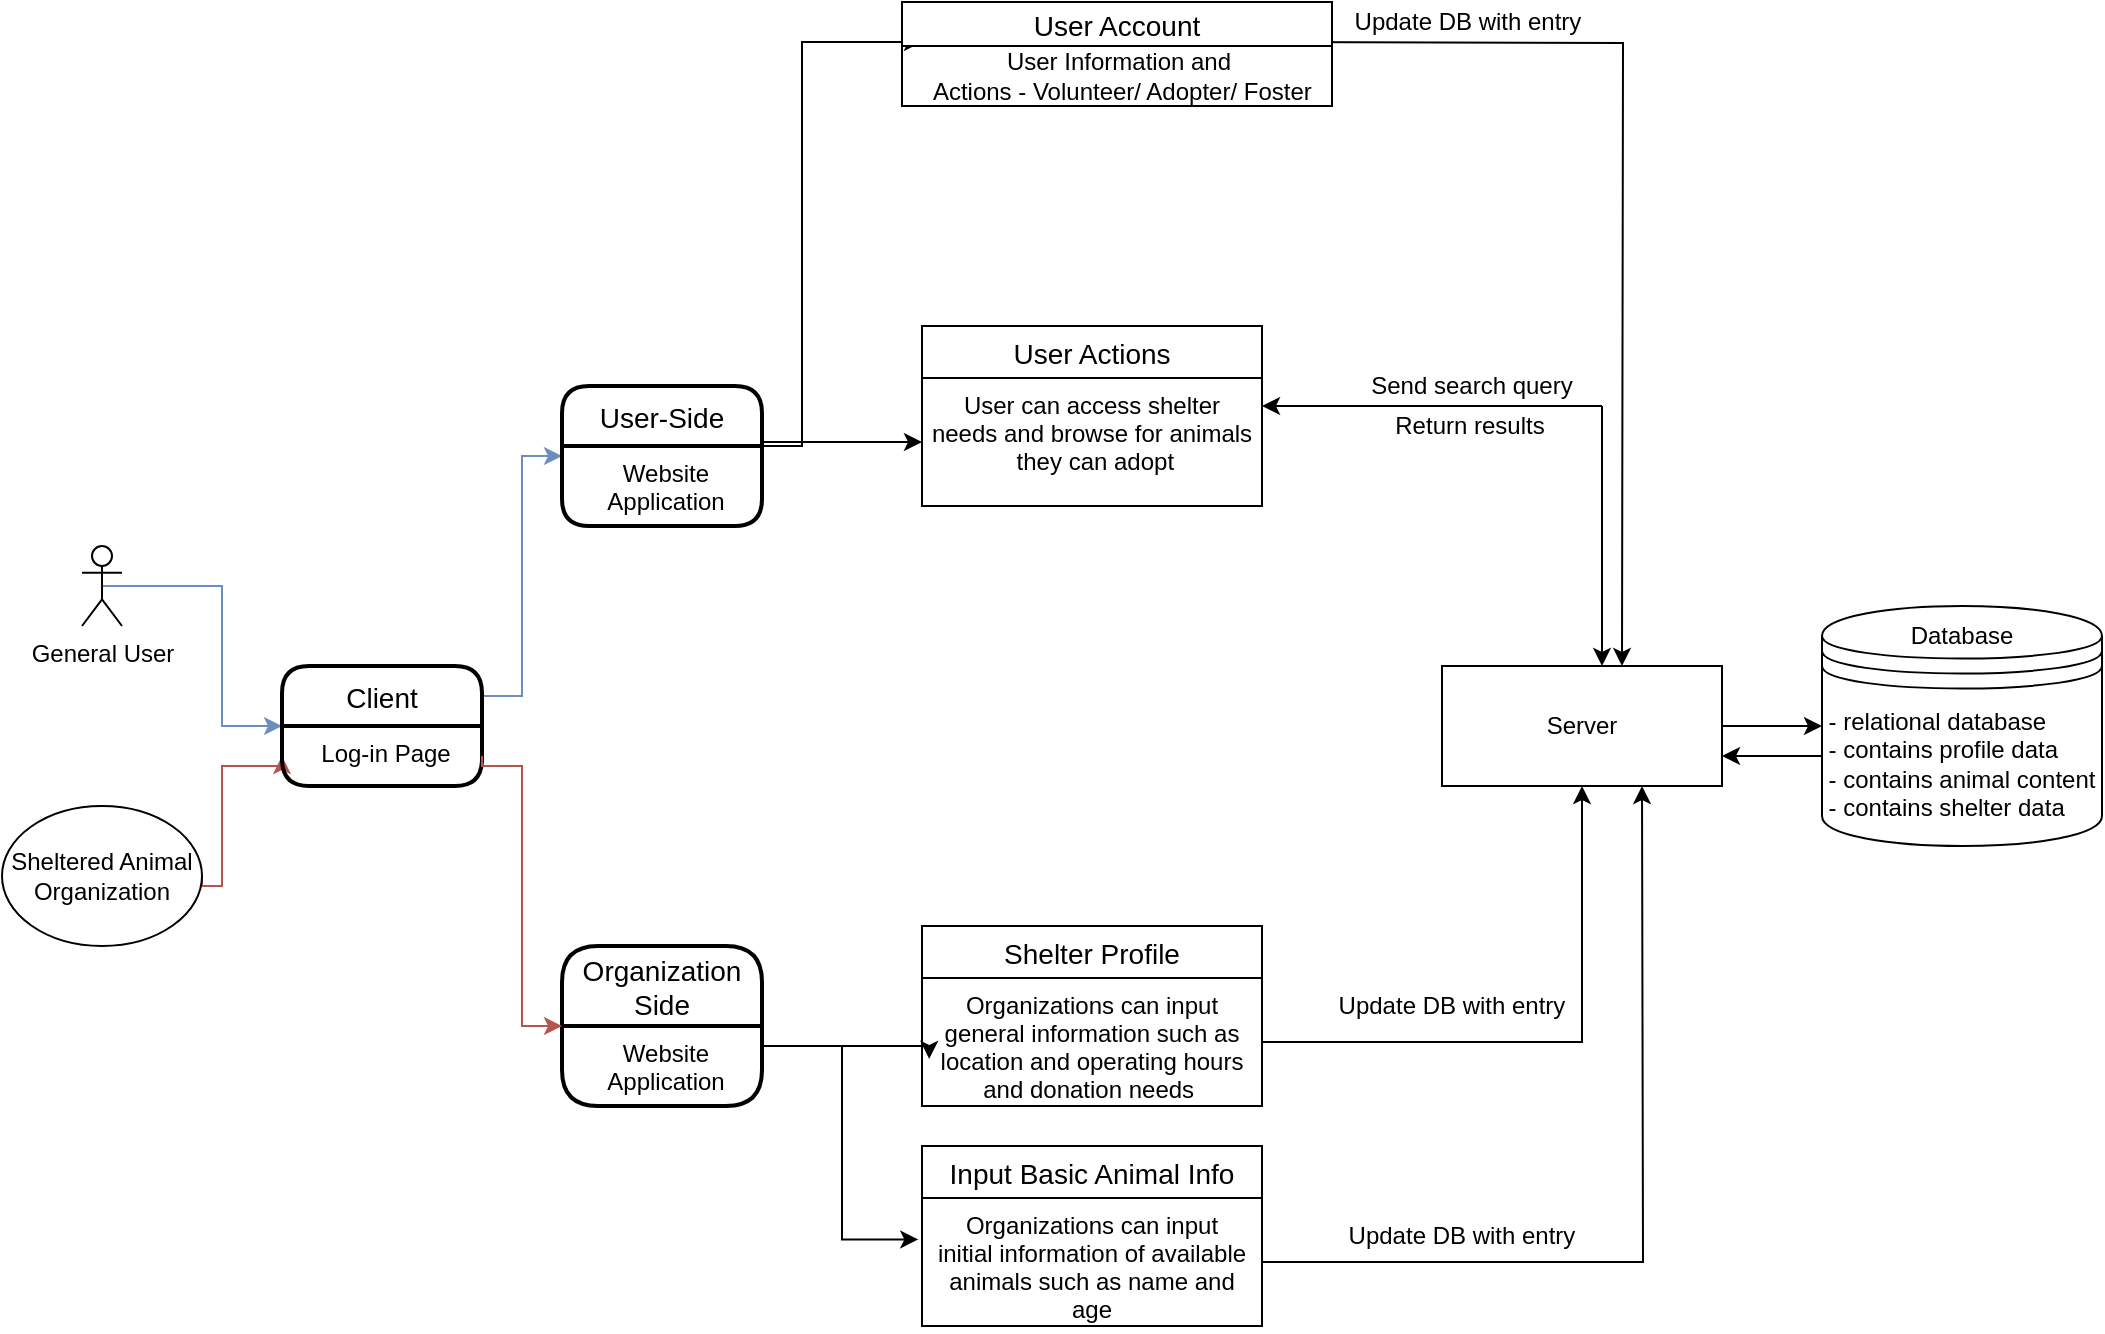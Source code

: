 <mxfile version="13.7.3" type="github"><diagram id="kgpKYQtTHZ0yAKxKKP6v" name="Page-1"><mxGraphModel dx="1358" dy="830" grid="1" gridSize="10" guides="1" tooltips="1" connect="1" arrows="1" fold="1" page="1" pageScale="1" pageWidth="1100" pageHeight="850" math="0" shadow="0"><root><mxCell id="0"/><mxCell id="1" parent="0"/><mxCell id="EIJOF7jsqAvLTZ7Q2YNP-32" style="edgeStyle=orthogonalEdgeStyle;rounded=0;orthogonalLoop=1;jettySize=auto;html=1;exitX=0.5;exitY=0.5;exitDx=0;exitDy=0;exitPerimeter=0;entryX=0;entryY=0;entryDx=0;entryDy=0;fillColor=#dae8fc;strokeColor=#6c8ebf;" parent="1" source="EIJOF7jsqAvLTZ7Q2YNP-3" target="EIJOF7jsqAvLTZ7Q2YNP-16" edge="1"><mxGeometry relative="1" as="geometry"><Array as="points"><mxPoint x="150" y="350"/><mxPoint x="150" y="420"/></Array></mxGeometry></mxCell><mxCell id="EIJOF7jsqAvLTZ7Q2YNP-3" value="General User" style="shape=umlActor;verticalLabelPosition=bottom;verticalAlign=top;html=1;outlineConnect=0;" parent="1" vertex="1"><mxGeometry x="80" y="330" width="20" height="40" as="geometry"/></mxCell><mxCell id="EIJOF7jsqAvLTZ7Q2YNP-24" style="edgeStyle=orthogonalEdgeStyle;rounded=0;orthogonalLoop=1;jettySize=auto;html=1;exitX=1;exitY=0.5;exitDx=0;exitDy=0;entryX=0;entryY=0.5;entryDx=0;entryDy=0;fillColor=#f8cecc;strokeColor=#b85450;" parent="1" source="EIJOF7jsqAvLTZ7Q2YNP-10" target="EIJOF7jsqAvLTZ7Q2YNP-16" edge="1"><mxGeometry relative="1" as="geometry"><Array as="points"><mxPoint x="140" y="500"/><mxPoint x="150" y="500"/><mxPoint x="150" y="440"/></Array></mxGeometry></mxCell><mxCell id="EIJOF7jsqAvLTZ7Q2YNP-10" value="Sheltered Animal Organization" style="ellipse;whiteSpace=wrap;html=1;" parent="1" vertex="1"><mxGeometry x="40" y="460" width="100" height="70" as="geometry"/></mxCell><mxCell id="EIJOF7jsqAvLTZ7Q2YNP-35" style="edgeStyle=orthogonalEdgeStyle;rounded=0;orthogonalLoop=1;jettySize=auto;html=1;exitX=1;exitY=0.25;exitDx=0;exitDy=0;entryX=0;entryY=0.5;entryDx=0;entryDy=0;fillColor=#dae8fc;strokeColor=#6c8ebf;" parent="1" source="EIJOF7jsqAvLTZ7Q2YNP-15" target="EIJOF7jsqAvLTZ7Q2YNP-25" edge="1"><mxGeometry relative="1" as="geometry"/></mxCell><mxCell id="EIJOF7jsqAvLTZ7Q2YNP-15" value="Client" style="swimlane;childLayout=stackLayout;horizontal=1;startSize=30;horizontalStack=0;rounded=1;fontSize=14;fontStyle=0;strokeWidth=2;resizeParent=0;resizeLast=1;shadow=0;dashed=0;align=center;" parent="1" vertex="1"><mxGeometry x="180" y="390" width="100" height="60" as="geometry"/></mxCell><mxCell id="EIJOF7jsqAvLTZ7Q2YNP-16" value="Log-in Page" style="align=center;strokeColor=none;fillColor=none;spacingLeft=4;fontSize=12;verticalAlign=top;resizable=0;rotatable=0;part=1;" parent="EIJOF7jsqAvLTZ7Q2YNP-15" vertex="1"><mxGeometry y="30" width="100" height="30" as="geometry"/></mxCell><mxCell id="EIJOF7jsqAvLTZ7Q2YNP-25" value="User-Side" style="swimlane;childLayout=stackLayout;horizontal=1;startSize=30;horizontalStack=0;rounded=1;fontSize=14;fontStyle=0;strokeWidth=2;resizeParent=0;resizeLast=1;shadow=0;dashed=0;align=center;" parent="1" vertex="1"><mxGeometry x="320" y="250" width="100" height="70" as="geometry"/></mxCell><mxCell id="EIJOF7jsqAvLTZ7Q2YNP-26" value="Website&#10;Application" style="align=center;strokeColor=none;fillColor=none;spacingLeft=4;fontSize=12;verticalAlign=top;resizable=0;rotatable=0;part=1;" parent="EIJOF7jsqAvLTZ7Q2YNP-25" vertex="1"><mxGeometry y="30" width="100" height="40" as="geometry"/></mxCell><mxCell id="EIJOF7jsqAvLTZ7Q2YNP-28" value="Organization&#10;Side" style="swimlane;childLayout=stackLayout;horizontal=1;startSize=40;horizontalStack=0;rounded=1;fontSize=14;fontStyle=0;strokeWidth=2;resizeParent=0;resizeLast=1;shadow=0;dashed=0;align=center;" parent="1" vertex="1"><mxGeometry x="320" y="530" width="100" height="80" as="geometry"/></mxCell><mxCell id="EIJOF7jsqAvLTZ7Q2YNP-29" value="Website&#10;Application" style="align=center;strokeColor=none;fillColor=none;spacingLeft=4;fontSize=12;verticalAlign=top;resizable=0;rotatable=0;part=1;" parent="EIJOF7jsqAvLTZ7Q2YNP-28" vertex="1"><mxGeometry y="40" width="100" height="40" as="geometry"/></mxCell><mxCell id="EIJOF7jsqAvLTZ7Q2YNP-36" style="edgeStyle=orthogonalEdgeStyle;rounded=0;orthogonalLoop=1;jettySize=auto;html=1;exitX=1;exitY=0.5;exitDx=0;exitDy=0;entryX=0;entryY=0;entryDx=0;entryDy=0;fillColor=#f8cecc;strokeColor=#b85450;" parent="1" source="EIJOF7jsqAvLTZ7Q2YNP-16" target="EIJOF7jsqAvLTZ7Q2YNP-29" edge="1"><mxGeometry relative="1" as="geometry"><Array as="points"><mxPoint x="300" y="440"/><mxPoint x="300" y="570"/></Array></mxGeometry></mxCell><mxCell id="EIJOF7jsqAvLTZ7Q2YNP-39" value="User Actions" style="swimlane;fontStyle=0;childLayout=stackLayout;horizontal=1;startSize=26;horizontalStack=0;resizeParent=1;resizeParentMax=0;resizeLast=0;collapsible=1;marginBottom=0;align=center;fontSize=14;" parent="1" vertex="1"><mxGeometry x="500" y="220" width="170" height="90" as="geometry"/></mxCell><mxCell id="EIJOF7jsqAvLTZ7Q2YNP-40" value="User can access shelter&#10;needs and browse for animals&#10; they can adopt" style="text;strokeColor=none;fillColor=none;spacingLeft=4;spacingRight=4;overflow=hidden;rotatable=0;points=[[0,0.5],[1,0.5]];portConstraint=eastwest;fontSize=12;align=center;" parent="EIJOF7jsqAvLTZ7Q2YNP-39" vertex="1"><mxGeometry y="26" width="170" height="64" as="geometry"/></mxCell><mxCell id="EIJOF7jsqAvLTZ7Q2YNP-43" style="edgeStyle=orthogonalEdgeStyle;rounded=0;orthogonalLoop=1;jettySize=auto;html=1;exitX=1;exitY=0;exitDx=0;exitDy=0;entryX=0;entryY=0.5;entryDx=0;entryDy=0;" parent="1" source="EIJOF7jsqAvLTZ7Q2YNP-26" edge="1"><mxGeometry relative="1" as="geometry"><Array as="points"><mxPoint x="440" y="280"/><mxPoint x="440" y="78"/></Array><mxPoint x="500" y="78" as="targetPoint"/></mxGeometry></mxCell><mxCell id="EIJOF7jsqAvLTZ7Q2YNP-45" style="edgeStyle=orthogonalEdgeStyle;rounded=0;orthogonalLoop=1;jettySize=auto;html=1;exitX=1;exitY=0;exitDx=0;exitDy=0;entryX=0;entryY=0.5;entryDx=0;entryDy=0;" parent="1" source="EIJOF7jsqAvLTZ7Q2YNP-26" target="EIJOF7jsqAvLTZ7Q2YNP-40" edge="1"><mxGeometry relative="1" as="geometry"><Array as="points"><mxPoint x="420" y="278"/></Array></mxGeometry></mxCell><mxCell id="EIJOF7jsqAvLTZ7Q2YNP-70" style="edgeStyle=orthogonalEdgeStyle;rounded=0;orthogonalLoop=1;jettySize=auto;html=1;exitX=0;exitY=0.7;exitDx=0;exitDy=0;entryX=1;entryY=0.75;entryDx=0;entryDy=0;" parent="1" source="EIJOF7jsqAvLTZ7Q2YNP-50" edge="1" target="EIJOF7jsqAvLTZ7Q2YNP-59"><mxGeometry relative="1" as="geometry"><mxPoint x="1120" y="444.048" as="targetPoint"/><Array as="points"><mxPoint x="960" y="435"/></Array></mxGeometry></mxCell><mxCell id="EIJOF7jsqAvLTZ7Q2YNP-50" value="&lt;div style=&quot;text-align: left&quot;&gt;&lt;span&gt;- relational database&amp;nbsp;&lt;/span&gt;&lt;/div&gt;&lt;div style=&quot;text-align: left&quot;&gt;&lt;span&gt;- contains profile data&lt;/span&gt;&lt;/div&gt;&lt;div style=&quot;text-align: left&quot;&gt;&lt;span&gt;- contains animal content&lt;/span&gt;&lt;/div&gt;&lt;div style=&quot;text-align: left&quot;&gt;&lt;span&gt;- contains shelter data&lt;/span&gt;&lt;/div&gt;" style="shape=datastore;whiteSpace=wrap;html=1;align=center;" parent="1" vertex="1"><mxGeometry x="950" y="360" width="140" height="120" as="geometry"/></mxCell><mxCell id="EIJOF7jsqAvLTZ7Q2YNP-54" value="Database" style="text;html=1;strokeColor=none;fillColor=none;align=center;verticalAlign=middle;whiteSpace=wrap;rounded=0;" parent="1" vertex="1"><mxGeometry x="1000" y="360" width="40" height="30" as="geometry"/></mxCell><mxCell id="TU8y3ECzRJHeNkGj7cAE-20" value="" style="edgeStyle=orthogonalEdgeStyle;rounded=0;orthogonalLoop=1;jettySize=auto;html=1;" edge="1" parent="1" source="EIJOF7jsqAvLTZ7Q2YNP-59" target="EIJOF7jsqAvLTZ7Q2YNP-50"><mxGeometry relative="1" as="geometry"/></mxCell><mxCell id="EIJOF7jsqAvLTZ7Q2YNP-59" value="Server" style="rounded=0;whiteSpace=wrap;html=1;align=center;" parent="1" vertex="1"><mxGeometry x="760" y="390" width="140" height="60" as="geometry"/></mxCell><mxCell id="EIJOF7jsqAvLTZ7Q2YNP-72" style="edgeStyle=orthogonalEdgeStyle;rounded=0;orthogonalLoop=1;jettySize=auto;html=1;exitX=1;exitY=0.5;exitDx=0;exitDy=0;" parent="1" edge="1"><mxGeometry relative="1" as="geometry"><mxPoint x="850" y="390" as="targetPoint"/><mxPoint x="660" y="78" as="sourcePoint"/></mxGeometry></mxCell><mxCell id="EIJOF7jsqAvLTZ7Q2YNP-76" value="Update DB with entry" style="text;html=1;strokeColor=none;fillColor=none;align=center;verticalAlign=middle;whiteSpace=wrap;rounded=0;" parent="1" vertex="1"><mxGeometry x="708" y="58" width="130" height="20" as="geometry"/></mxCell><mxCell id="EIJOF7jsqAvLTZ7Q2YNP-80" value="Send search query" style="text;html=1;strokeColor=none;fillColor=none;align=center;verticalAlign=middle;whiteSpace=wrap;rounded=0;" parent="1" vertex="1"><mxGeometry x="710" y="240" width="130" height="20" as="geometry"/></mxCell><mxCell id="EIJOF7jsqAvLTZ7Q2YNP-81" value="" style="endArrow=classic;html=1;exitX=1;exitY=0;exitDx=0;exitDy=0;" parent="1" edge="1" source="EIJOF7jsqAvLTZ7Q2YNP-82"><mxGeometry width="50" height="50" relative="1" as="geometry"><mxPoint x="860" y="260" as="sourcePoint"/><mxPoint x="670" y="260" as="targetPoint"/></mxGeometry></mxCell><mxCell id="TU8y3ECzRJHeNkGj7cAE-22" style="edgeStyle=orthogonalEdgeStyle;rounded=0;orthogonalLoop=1;jettySize=auto;html=1;exitX=1;exitY=1;exitDx=0;exitDy=0;" edge="1" parent="1" source="EIJOF7jsqAvLTZ7Q2YNP-80"><mxGeometry relative="1" as="geometry"><mxPoint x="840" y="390" as="targetPoint"/><Array as="points"/></mxGeometry></mxCell><mxCell id="EIJOF7jsqAvLTZ7Q2YNP-82" value="Return results" style="text;html=1;strokeColor=none;fillColor=none;align=center;verticalAlign=middle;whiteSpace=wrap;rounded=0;" parent="1" vertex="1"><mxGeometry x="708" y="260" width="132" height="20" as="geometry"/></mxCell><mxCell id="EIJOF7jsqAvLTZ7Q2YNP-88" value="Input Basic Animal Info" style="swimlane;fontStyle=0;childLayout=stackLayout;horizontal=1;startSize=26;horizontalStack=0;resizeParent=1;resizeParentMax=0;resizeLast=0;collapsible=1;marginBottom=0;align=center;fontSize=14;" parent="1" vertex="1"><mxGeometry x="500" y="630" width="170" height="90" as="geometry"/></mxCell><mxCell id="EIJOF7jsqAvLTZ7Q2YNP-89" value="Organizations can input&#10;initial information of available&#10;animals such as name and&#10;age" style="text;strokeColor=none;fillColor=none;spacingLeft=4;spacingRight=4;overflow=hidden;rotatable=0;points=[[0,0.5],[1,0.5]];portConstraint=eastwest;fontSize=12;align=center;" parent="EIJOF7jsqAvLTZ7Q2YNP-88" vertex="1"><mxGeometry y="26" width="170" height="64" as="geometry"/></mxCell><mxCell id="EIJOF7jsqAvLTZ7Q2YNP-90" value="Shelter Profile" style="swimlane;fontStyle=0;childLayout=stackLayout;horizontal=1;startSize=26;horizontalStack=0;resizeParent=1;resizeParentMax=0;resizeLast=0;collapsible=1;marginBottom=0;align=center;fontSize=14;" parent="1" vertex="1"><mxGeometry x="500" y="520" width="170" height="90" as="geometry"/></mxCell><mxCell id="EIJOF7jsqAvLTZ7Q2YNP-91" value="Organizations can input&#10;general information such as &#10;location and operating hours&#10;and donation needs " style="text;strokeColor=none;fillColor=none;spacingLeft=4;spacingRight=4;overflow=hidden;rotatable=0;points=[[0,0.5],[1,0.5]];portConstraint=eastwest;fontSize=12;align=center;" parent="EIJOF7jsqAvLTZ7Q2YNP-90" vertex="1"><mxGeometry y="26" width="170" height="64" as="geometry"/></mxCell><mxCell id="EIJOF7jsqAvLTZ7Q2YNP-94" style="edgeStyle=orthogonalEdgeStyle;rounded=0;orthogonalLoop=1;jettySize=auto;html=1;exitX=1;exitY=0.25;exitDx=0;exitDy=0;entryX=0.021;entryY=0.632;entryDx=0;entryDy=0;entryPerimeter=0;" parent="1" source="EIJOF7jsqAvLTZ7Q2YNP-29" target="EIJOF7jsqAvLTZ7Q2YNP-91" edge="1"><mxGeometry relative="1" as="geometry"><Array as="points"><mxPoint x="504" y="580"/></Array></mxGeometry></mxCell><mxCell id="EIJOF7jsqAvLTZ7Q2YNP-95" style="edgeStyle=orthogonalEdgeStyle;rounded=0;orthogonalLoop=1;jettySize=auto;html=1;exitX=1;exitY=0.25;exitDx=0;exitDy=0;entryX=-0.011;entryY=0.324;entryDx=0;entryDy=0;entryPerimeter=0;" parent="1" source="EIJOF7jsqAvLTZ7Q2YNP-29" target="EIJOF7jsqAvLTZ7Q2YNP-89" edge="1"><mxGeometry relative="1" as="geometry"/></mxCell><mxCell id="EIJOF7jsqAvLTZ7Q2YNP-97" style="edgeStyle=orthogonalEdgeStyle;rounded=0;orthogonalLoop=1;jettySize=auto;html=1;exitX=1;exitY=0.5;exitDx=0;exitDy=0;entryX=0.5;entryY=1;entryDx=0;entryDy=0;" parent="1" source="EIJOF7jsqAvLTZ7Q2YNP-91" target="EIJOF7jsqAvLTZ7Q2YNP-59" edge="1"><mxGeometry relative="1" as="geometry"><mxPoint x="850" y="460" as="targetPoint"/></mxGeometry></mxCell><mxCell id="EIJOF7jsqAvLTZ7Q2YNP-98" style="edgeStyle=orthogonalEdgeStyle;rounded=0;orthogonalLoop=1;jettySize=auto;html=1;exitX=1;exitY=0.5;exitDx=0;exitDy=0;" parent="1" source="EIJOF7jsqAvLTZ7Q2YNP-89" edge="1"><mxGeometry relative="1" as="geometry"><mxPoint x="860" y="450" as="targetPoint"/></mxGeometry></mxCell><mxCell id="EIJOF7jsqAvLTZ7Q2YNP-100" value="Update DB with entry" style="text;html=1;strokeColor=none;fillColor=none;align=center;verticalAlign=middle;whiteSpace=wrap;rounded=0;" parent="1" vertex="1"><mxGeometry x="700" y="550" width="130" height="20" as="geometry"/></mxCell><mxCell id="EIJOF7jsqAvLTZ7Q2YNP-103" value="Update DB with entry" style="text;html=1;strokeColor=none;fillColor=none;align=center;verticalAlign=middle;whiteSpace=wrap;rounded=0;" parent="1" vertex="1"><mxGeometry x="705" y="665" width="130" height="20" as="geometry"/></mxCell><mxCell id="EIJOF7jsqAvLTZ7Q2YNP-17" value="User Account" style="swimlane;fontStyle=0;childLayout=stackLayout;horizontal=1;startSize=22;horizontalStack=0;resizeParent=1;resizeParentMax=0;resizeLast=0;collapsible=1;marginBottom=0;align=center;fontSize=14;" parent="1" vertex="1"><mxGeometry x="490" y="58" width="215" height="52" as="geometry"/></mxCell><mxCell id="TU8y3ECzRJHeNkGj7cAE-2" value="User Information and&lt;br&gt;&amp;nbsp;Actions - Volunteer/ Adopter/ Foster" style="text;html=1;align=center;verticalAlign=middle;resizable=0;points=[];autosize=1;" vertex="1" parent="EIJOF7jsqAvLTZ7Q2YNP-17"><mxGeometry y="22" width="215" height="30" as="geometry"/></mxCell></root></mxGraphModel></diagram></mxfile>